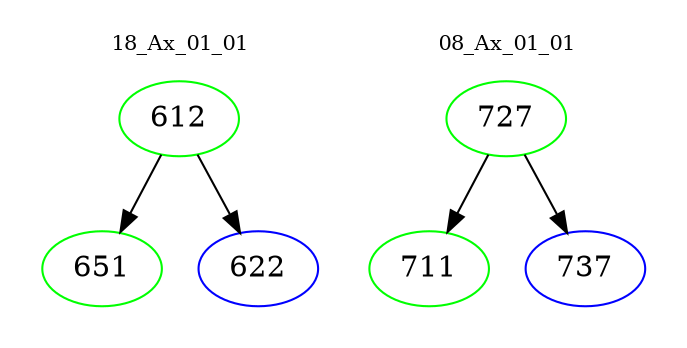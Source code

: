 digraph{
subgraph cluster_0 {
color = white
label = "18_Ax_01_01";
fontsize=10;
T0_612 [label="612", color="green"]
T0_612 -> T0_651 [color="black"]
T0_651 [label="651", color="green"]
T0_612 -> T0_622 [color="black"]
T0_622 [label="622", color="blue"]
}
subgraph cluster_1 {
color = white
label = "08_Ax_01_01";
fontsize=10;
T1_727 [label="727", color="green"]
T1_727 -> T1_711 [color="black"]
T1_711 [label="711", color="green"]
T1_727 -> T1_737 [color="black"]
T1_737 [label="737", color="blue"]
}
}
